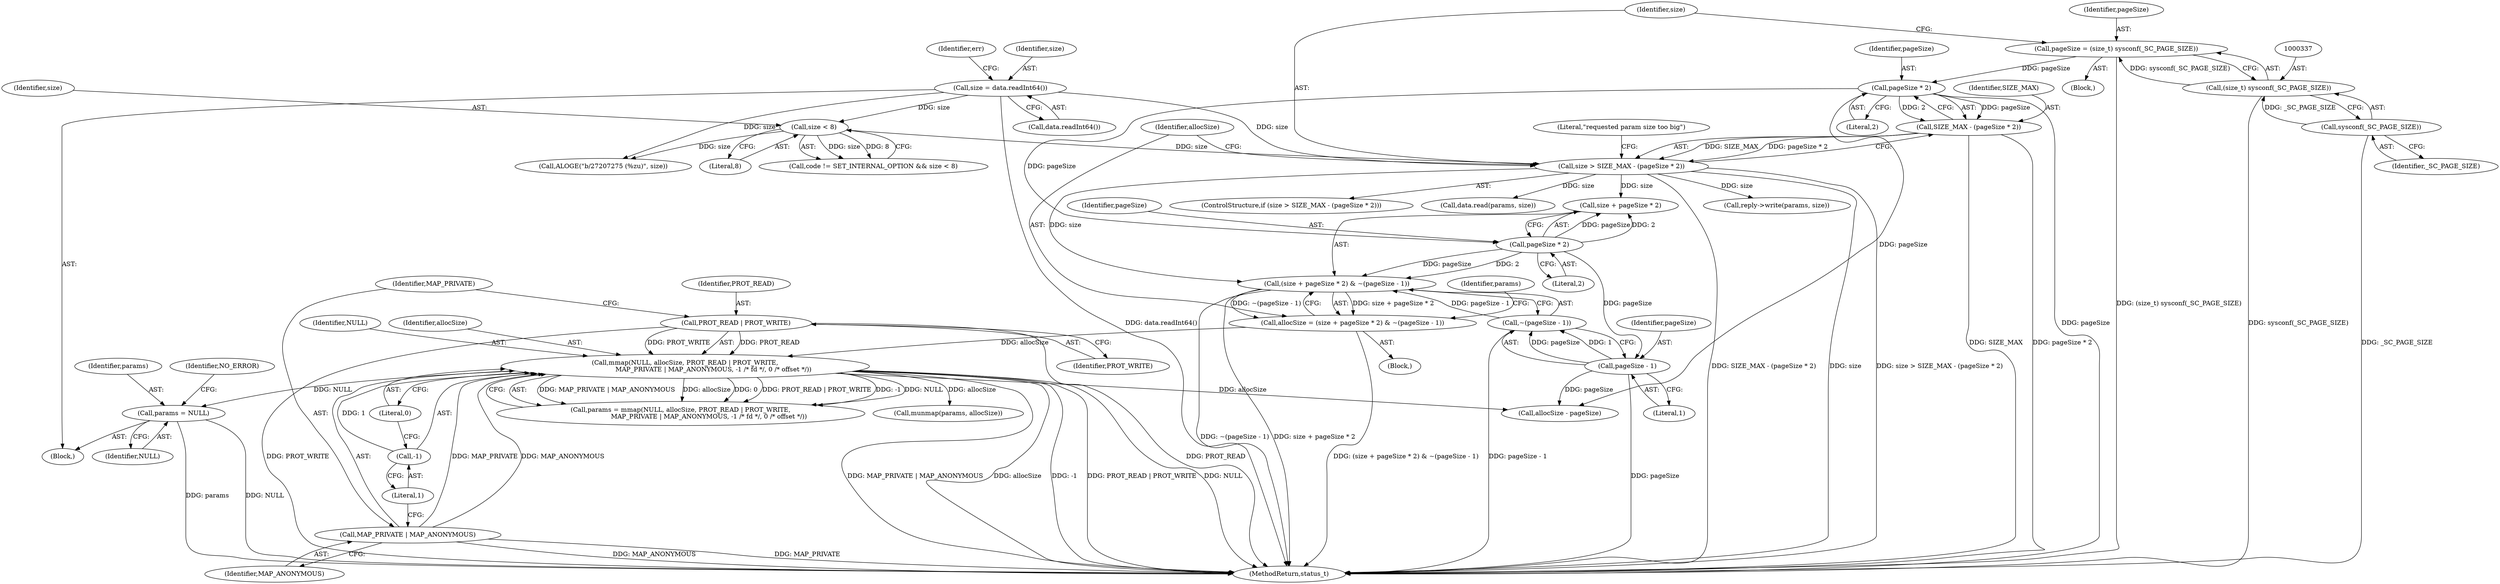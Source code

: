 digraph "0_Android_0bb5ced60304da7f61478ffd359e7ba65d72f181@pointer" {
"1000525" [label="(Call,params = NULL)"];
"1000367" [label="(Call,mmap(NULL, allocSize, PROT_READ | PROT_WRITE,\n                            MAP_PRIVATE | MAP_ANONYMOUS, -1 /* fd */, 0 /* offset */))"];
"1000353" [label="(Call,allocSize = (size + pageSize * 2) & ~(pageSize - 1))"];
"1000355" [label="(Call,(size + pageSize * 2) & ~(pageSize - 1))"];
"1000341" [label="(Call,size > SIZE_MAX - (pageSize * 2))"];
"1000295" [label="(Call,size = data.readInt64())"];
"1000319" [label="(Call,size < 8)"];
"1000343" [label="(Call,SIZE_MAX - (pageSize * 2))"];
"1000345" [label="(Call,pageSize * 2)"];
"1000334" [label="(Call,pageSize = (size_t) sysconf(_SC_PAGE_SIZE))"];
"1000336" [label="(Call,(size_t) sysconf(_SC_PAGE_SIZE))"];
"1000338" [label="(Call,sysconf(_SC_PAGE_SIZE))"];
"1000358" [label="(Call,pageSize * 2)"];
"1000361" [label="(Call,~(pageSize - 1))"];
"1000362" [label="(Call,pageSize - 1)"];
"1000370" [label="(Call,PROT_READ | PROT_WRITE)"];
"1000373" [label="(Call,MAP_PRIVATE | MAP_ANONYMOUS)"];
"1000376" [label="(Call,-1)"];
"1000335" [label="(Identifier,pageSize)"];
"1000359" [label="(Identifier,pageSize)"];
"1000296" [label="(Identifier,size)"];
"1000356" [label="(Call,size + pageSize * 2)"];
"1000343" [label="(Call,SIZE_MAX - (pageSize * 2))"];
"1000366" [label="(Identifier,params)"];
"1001337" [label="(MethodReturn,status_t)"];
"1000297" [label="(Call,data.readInt64())"];
"1000367" [label="(Call,mmap(NULL, allocSize, PROT_READ | PROT_WRITE,\n                            MAP_PRIVATE | MAP_ANONYMOUS, -1 /* fd */, 0 /* offset */))"];
"1000315" [label="(Call,code != SET_INTERNAL_OPTION && size < 8)"];
"1000342" [label="(Identifier,size)"];
"1000354" [label="(Identifier,allocSize)"];
"1000376" [label="(Call,-1)"];
"1000336" [label="(Call,(size_t) sysconf(_SC_PAGE_SIZE))"];
"1000361" [label="(Call,~(pageSize - 1))"];
"1000323" [label="(Call,ALOGE(\"b/27207275 (%zu)\", size))"];
"1000372" [label="(Identifier,PROT_WRITE)"];
"1000365" [label="(Call,params = mmap(NULL, allocSize, PROT_READ | PROT_WRITE,\n                            MAP_PRIVATE | MAP_ANONYMOUS, -1 /* fd */, 0 /* offset */))"];
"1000353" [label="(Call,allocSize = (size + pageSize * 2) & ~(pageSize - 1))"];
"1000516" [label="(Call,reply->write(params, size))"];
"1000300" [label="(Identifier,err)"];
"1000339" [label="(Identifier,_SC_PAGE_SIZE)"];
"1000529" [label="(Identifier,NO_ERROR)"];
"1000334" [label="(Call,pageSize = (size_t) sysconf(_SC_PAGE_SIZE))"];
"1000362" [label="(Call,pageSize - 1)"];
"1000347" [label="(Literal,2)"];
"1000355" [label="(Call,(size + pageSize * 2) & ~(pageSize - 1))"];
"1000346" [label="(Identifier,pageSize)"];
"1000373" [label="(Call,MAP_PRIVATE | MAP_ANONYMOUS)"];
"1000522" [label="(Call,munmap(params, allocSize))"];
"1000350" [label="(Literal,\"requested param size too big\")"];
"1000277" [label="(Block,)"];
"1000370" [label="(Call,PROT_READ | PROT_WRITE)"];
"1000319" [label="(Call,size < 8)"];
"1000330" [label="(Block,)"];
"1000363" [label="(Identifier,pageSize)"];
"1000371" [label="(Identifier,PROT_READ)"];
"1000525" [label="(Call,params = NULL)"];
"1000295" [label="(Call,size = data.readInt64())"];
"1000345" [label="(Call,pageSize * 2)"];
"1000340" [label="(ControlStructure,if (size > SIZE_MAX - (pageSize * 2)))"];
"1000344" [label="(Identifier,SIZE_MAX)"];
"1000377" [label="(Literal,1)"];
"1000375" [label="(Identifier,MAP_ANONYMOUS)"];
"1000386" [label="(Call,data.read(params, size))"];
"1000527" [label="(Identifier,NULL)"];
"1000368" [label="(Identifier,NULL)"];
"1000374" [label="(Identifier,MAP_PRIVATE)"];
"1000378" [label="(Literal,0)"];
"1000341" [label="(Call,size > SIZE_MAX - (pageSize * 2))"];
"1000320" [label="(Identifier,size)"];
"1000360" [label="(Literal,2)"];
"1000352" [label="(Block,)"];
"1000321" [label="(Literal,8)"];
"1000369" [label="(Identifier,allocSize)"];
"1000526" [label="(Identifier,params)"];
"1000432" [label="(Call,allocSize - pageSize)"];
"1000338" [label="(Call,sysconf(_SC_PAGE_SIZE))"];
"1000364" [label="(Literal,1)"];
"1000358" [label="(Call,pageSize * 2)"];
"1000525" -> "1000277"  [label="AST: "];
"1000525" -> "1000527"  [label="CFG: "];
"1000526" -> "1000525"  [label="AST: "];
"1000527" -> "1000525"  [label="AST: "];
"1000529" -> "1000525"  [label="CFG: "];
"1000525" -> "1001337"  [label="DDG: params"];
"1000525" -> "1001337"  [label="DDG: NULL"];
"1000367" -> "1000525"  [label="DDG: NULL"];
"1000367" -> "1000365"  [label="AST: "];
"1000367" -> "1000378"  [label="CFG: "];
"1000368" -> "1000367"  [label="AST: "];
"1000369" -> "1000367"  [label="AST: "];
"1000370" -> "1000367"  [label="AST: "];
"1000373" -> "1000367"  [label="AST: "];
"1000376" -> "1000367"  [label="AST: "];
"1000378" -> "1000367"  [label="AST: "];
"1000365" -> "1000367"  [label="CFG: "];
"1000367" -> "1001337"  [label="DDG: allocSize"];
"1000367" -> "1001337"  [label="DDG: -1"];
"1000367" -> "1001337"  [label="DDG: PROT_READ | PROT_WRITE"];
"1000367" -> "1001337"  [label="DDG: NULL"];
"1000367" -> "1001337"  [label="DDG: MAP_PRIVATE | MAP_ANONYMOUS"];
"1000367" -> "1000365"  [label="DDG: MAP_PRIVATE | MAP_ANONYMOUS"];
"1000367" -> "1000365"  [label="DDG: allocSize"];
"1000367" -> "1000365"  [label="DDG: 0"];
"1000367" -> "1000365"  [label="DDG: PROT_READ | PROT_WRITE"];
"1000367" -> "1000365"  [label="DDG: -1"];
"1000367" -> "1000365"  [label="DDG: NULL"];
"1000353" -> "1000367"  [label="DDG: allocSize"];
"1000370" -> "1000367"  [label="DDG: PROT_READ"];
"1000370" -> "1000367"  [label="DDG: PROT_WRITE"];
"1000373" -> "1000367"  [label="DDG: MAP_PRIVATE"];
"1000373" -> "1000367"  [label="DDG: MAP_ANONYMOUS"];
"1000376" -> "1000367"  [label="DDG: 1"];
"1000367" -> "1000432"  [label="DDG: allocSize"];
"1000367" -> "1000522"  [label="DDG: allocSize"];
"1000353" -> "1000352"  [label="AST: "];
"1000353" -> "1000355"  [label="CFG: "];
"1000354" -> "1000353"  [label="AST: "];
"1000355" -> "1000353"  [label="AST: "];
"1000366" -> "1000353"  [label="CFG: "];
"1000353" -> "1001337"  [label="DDG: (size + pageSize * 2) & ~(pageSize - 1)"];
"1000355" -> "1000353"  [label="DDG: size + pageSize * 2"];
"1000355" -> "1000353"  [label="DDG: ~(pageSize - 1)"];
"1000355" -> "1000361"  [label="CFG: "];
"1000356" -> "1000355"  [label="AST: "];
"1000361" -> "1000355"  [label="AST: "];
"1000355" -> "1001337"  [label="DDG: size + pageSize * 2"];
"1000355" -> "1001337"  [label="DDG: ~(pageSize - 1)"];
"1000341" -> "1000355"  [label="DDG: size"];
"1000358" -> "1000355"  [label="DDG: pageSize"];
"1000358" -> "1000355"  [label="DDG: 2"];
"1000361" -> "1000355"  [label="DDG: pageSize - 1"];
"1000341" -> "1000340"  [label="AST: "];
"1000341" -> "1000343"  [label="CFG: "];
"1000342" -> "1000341"  [label="AST: "];
"1000343" -> "1000341"  [label="AST: "];
"1000350" -> "1000341"  [label="CFG: "];
"1000354" -> "1000341"  [label="CFG: "];
"1000341" -> "1001337"  [label="DDG: SIZE_MAX - (pageSize * 2)"];
"1000341" -> "1001337"  [label="DDG: size"];
"1000341" -> "1001337"  [label="DDG: size > SIZE_MAX - (pageSize * 2)"];
"1000295" -> "1000341"  [label="DDG: size"];
"1000319" -> "1000341"  [label="DDG: size"];
"1000343" -> "1000341"  [label="DDG: SIZE_MAX"];
"1000343" -> "1000341"  [label="DDG: pageSize * 2"];
"1000341" -> "1000356"  [label="DDG: size"];
"1000341" -> "1000386"  [label="DDG: size"];
"1000341" -> "1000516"  [label="DDG: size"];
"1000295" -> "1000277"  [label="AST: "];
"1000295" -> "1000297"  [label="CFG: "];
"1000296" -> "1000295"  [label="AST: "];
"1000297" -> "1000295"  [label="AST: "];
"1000300" -> "1000295"  [label="CFG: "];
"1000295" -> "1001337"  [label="DDG: data.readInt64()"];
"1000295" -> "1000319"  [label="DDG: size"];
"1000295" -> "1000323"  [label="DDG: size"];
"1000319" -> "1000315"  [label="AST: "];
"1000319" -> "1000321"  [label="CFG: "];
"1000320" -> "1000319"  [label="AST: "];
"1000321" -> "1000319"  [label="AST: "];
"1000315" -> "1000319"  [label="CFG: "];
"1000319" -> "1000315"  [label="DDG: size"];
"1000319" -> "1000315"  [label="DDG: 8"];
"1000319" -> "1000323"  [label="DDG: size"];
"1000343" -> "1000345"  [label="CFG: "];
"1000344" -> "1000343"  [label="AST: "];
"1000345" -> "1000343"  [label="AST: "];
"1000343" -> "1001337"  [label="DDG: SIZE_MAX"];
"1000343" -> "1001337"  [label="DDG: pageSize * 2"];
"1000345" -> "1000343"  [label="DDG: pageSize"];
"1000345" -> "1000343"  [label="DDG: 2"];
"1000345" -> "1000347"  [label="CFG: "];
"1000346" -> "1000345"  [label="AST: "];
"1000347" -> "1000345"  [label="AST: "];
"1000345" -> "1001337"  [label="DDG: pageSize"];
"1000334" -> "1000345"  [label="DDG: pageSize"];
"1000345" -> "1000358"  [label="DDG: pageSize"];
"1000345" -> "1000432"  [label="DDG: pageSize"];
"1000334" -> "1000330"  [label="AST: "];
"1000334" -> "1000336"  [label="CFG: "];
"1000335" -> "1000334"  [label="AST: "];
"1000336" -> "1000334"  [label="AST: "];
"1000342" -> "1000334"  [label="CFG: "];
"1000334" -> "1001337"  [label="DDG: (size_t) sysconf(_SC_PAGE_SIZE)"];
"1000336" -> "1000334"  [label="DDG: sysconf(_SC_PAGE_SIZE)"];
"1000336" -> "1000338"  [label="CFG: "];
"1000337" -> "1000336"  [label="AST: "];
"1000338" -> "1000336"  [label="AST: "];
"1000336" -> "1001337"  [label="DDG: sysconf(_SC_PAGE_SIZE)"];
"1000338" -> "1000336"  [label="DDG: _SC_PAGE_SIZE"];
"1000338" -> "1000339"  [label="CFG: "];
"1000339" -> "1000338"  [label="AST: "];
"1000338" -> "1001337"  [label="DDG: _SC_PAGE_SIZE"];
"1000358" -> "1000356"  [label="AST: "];
"1000358" -> "1000360"  [label="CFG: "];
"1000359" -> "1000358"  [label="AST: "];
"1000360" -> "1000358"  [label="AST: "];
"1000356" -> "1000358"  [label="CFG: "];
"1000358" -> "1000356"  [label="DDG: pageSize"];
"1000358" -> "1000356"  [label="DDG: 2"];
"1000358" -> "1000362"  [label="DDG: pageSize"];
"1000361" -> "1000362"  [label="CFG: "];
"1000362" -> "1000361"  [label="AST: "];
"1000361" -> "1001337"  [label="DDG: pageSize - 1"];
"1000362" -> "1000361"  [label="DDG: pageSize"];
"1000362" -> "1000361"  [label="DDG: 1"];
"1000362" -> "1000364"  [label="CFG: "];
"1000363" -> "1000362"  [label="AST: "];
"1000364" -> "1000362"  [label="AST: "];
"1000362" -> "1001337"  [label="DDG: pageSize"];
"1000362" -> "1000432"  [label="DDG: pageSize"];
"1000370" -> "1000372"  [label="CFG: "];
"1000371" -> "1000370"  [label="AST: "];
"1000372" -> "1000370"  [label="AST: "];
"1000374" -> "1000370"  [label="CFG: "];
"1000370" -> "1001337"  [label="DDG: PROT_WRITE"];
"1000370" -> "1001337"  [label="DDG: PROT_READ"];
"1000373" -> "1000375"  [label="CFG: "];
"1000374" -> "1000373"  [label="AST: "];
"1000375" -> "1000373"  [label="AST: "];
"1000377" -> "1000373"  [label="CFG: "];
"1000373" -> "1001337"  [label="DDG: MAP_ANONYMOUS"];
"1000373" -> "1001337"  [label="DDG: MAP_PRIVATE"];
"1000376" -> "1000377"  [label="CFG: "];
"1000377" -> "1000376"  [label="AST: "];
"1000378" -> "1000376"  [label="CFG: "];
}
